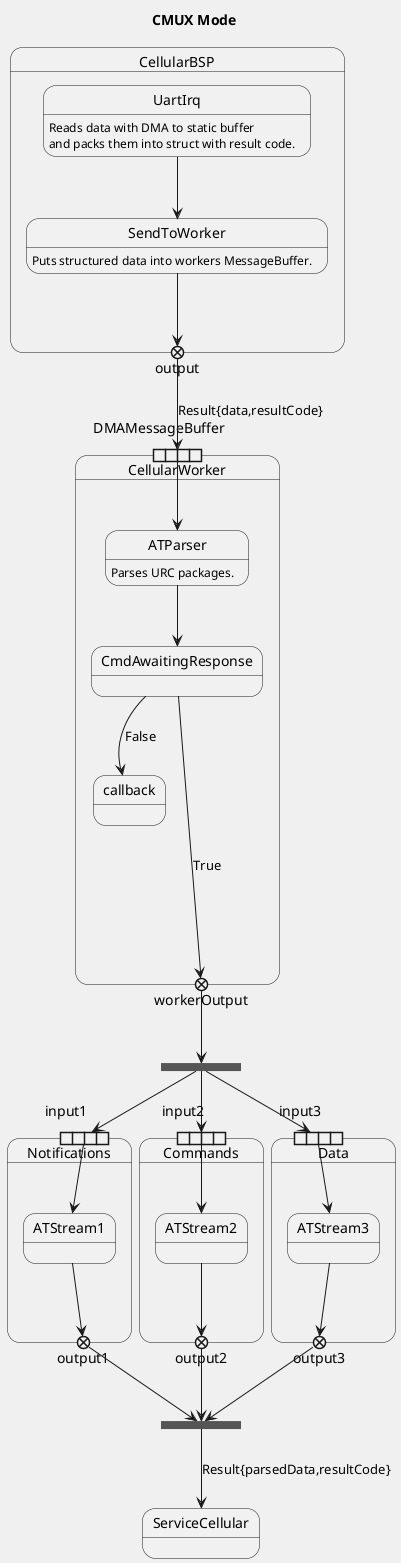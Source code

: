 @startuml
skinparam BackgroundColor F0F0F0
Title CMUX Mode

state CellularBSP {
  UartIrq: Reads data with DMA to static buffer
  UartIrq: and packs them into struct with result code.
  UartIrq --> SendToWorker
  SendToWorker: Puts structured data into workers MessageBuffer.
  SendToWorker --> output

  state output <<exitPoint>>
}

state CellularWorker{
  state DMAMessageBuffer <<expansionInput>> 

  DMAMessageBuffer --> ATParser
  ATParser: Parses URC packages.
  ATParser --> CmdAwaitingResponse
  
  state CmdAwaitingResponse <<choice>>
  CmdAwaitingResponse ----> workerOutput : True
  CmdAwaitingResponse --> callback : False

  state workerOutput <<exitPoint>>
}

state Notifications {
  state input1 <<expansionInput>>
  
  input1 --> ATStream1 
  
  ATStream1 --> output1

  state output1 <<exitPoint>>
}

state Commands {
  state input2 <<expansionInput>>
  
  input2 --> ATStream2 
  
  ATStream2 --> output2

  state output2 <<exitPoint>>
}

state Data {
  state input3 <<expansionInput>>
  
  input3 --> ATStream3 

  ATStream3 --> output3

  state output3 <<exitPoint>>
}

state channelsFork <<fork>>
state channelsJoin <<join>>

output --> DMAMessageBuffer : Result{data,resultCode}
workerOutput --> channelsFork
channelsFork --> input1
channelsFork --> input2
channelsFork --> input3
output1 --> channelsJoin
output2 --> channelsJoin
output3 --> channelsJoin
channelsJoin --> ServiceCellular : Result{parsedData,resultCode}
@enduml
